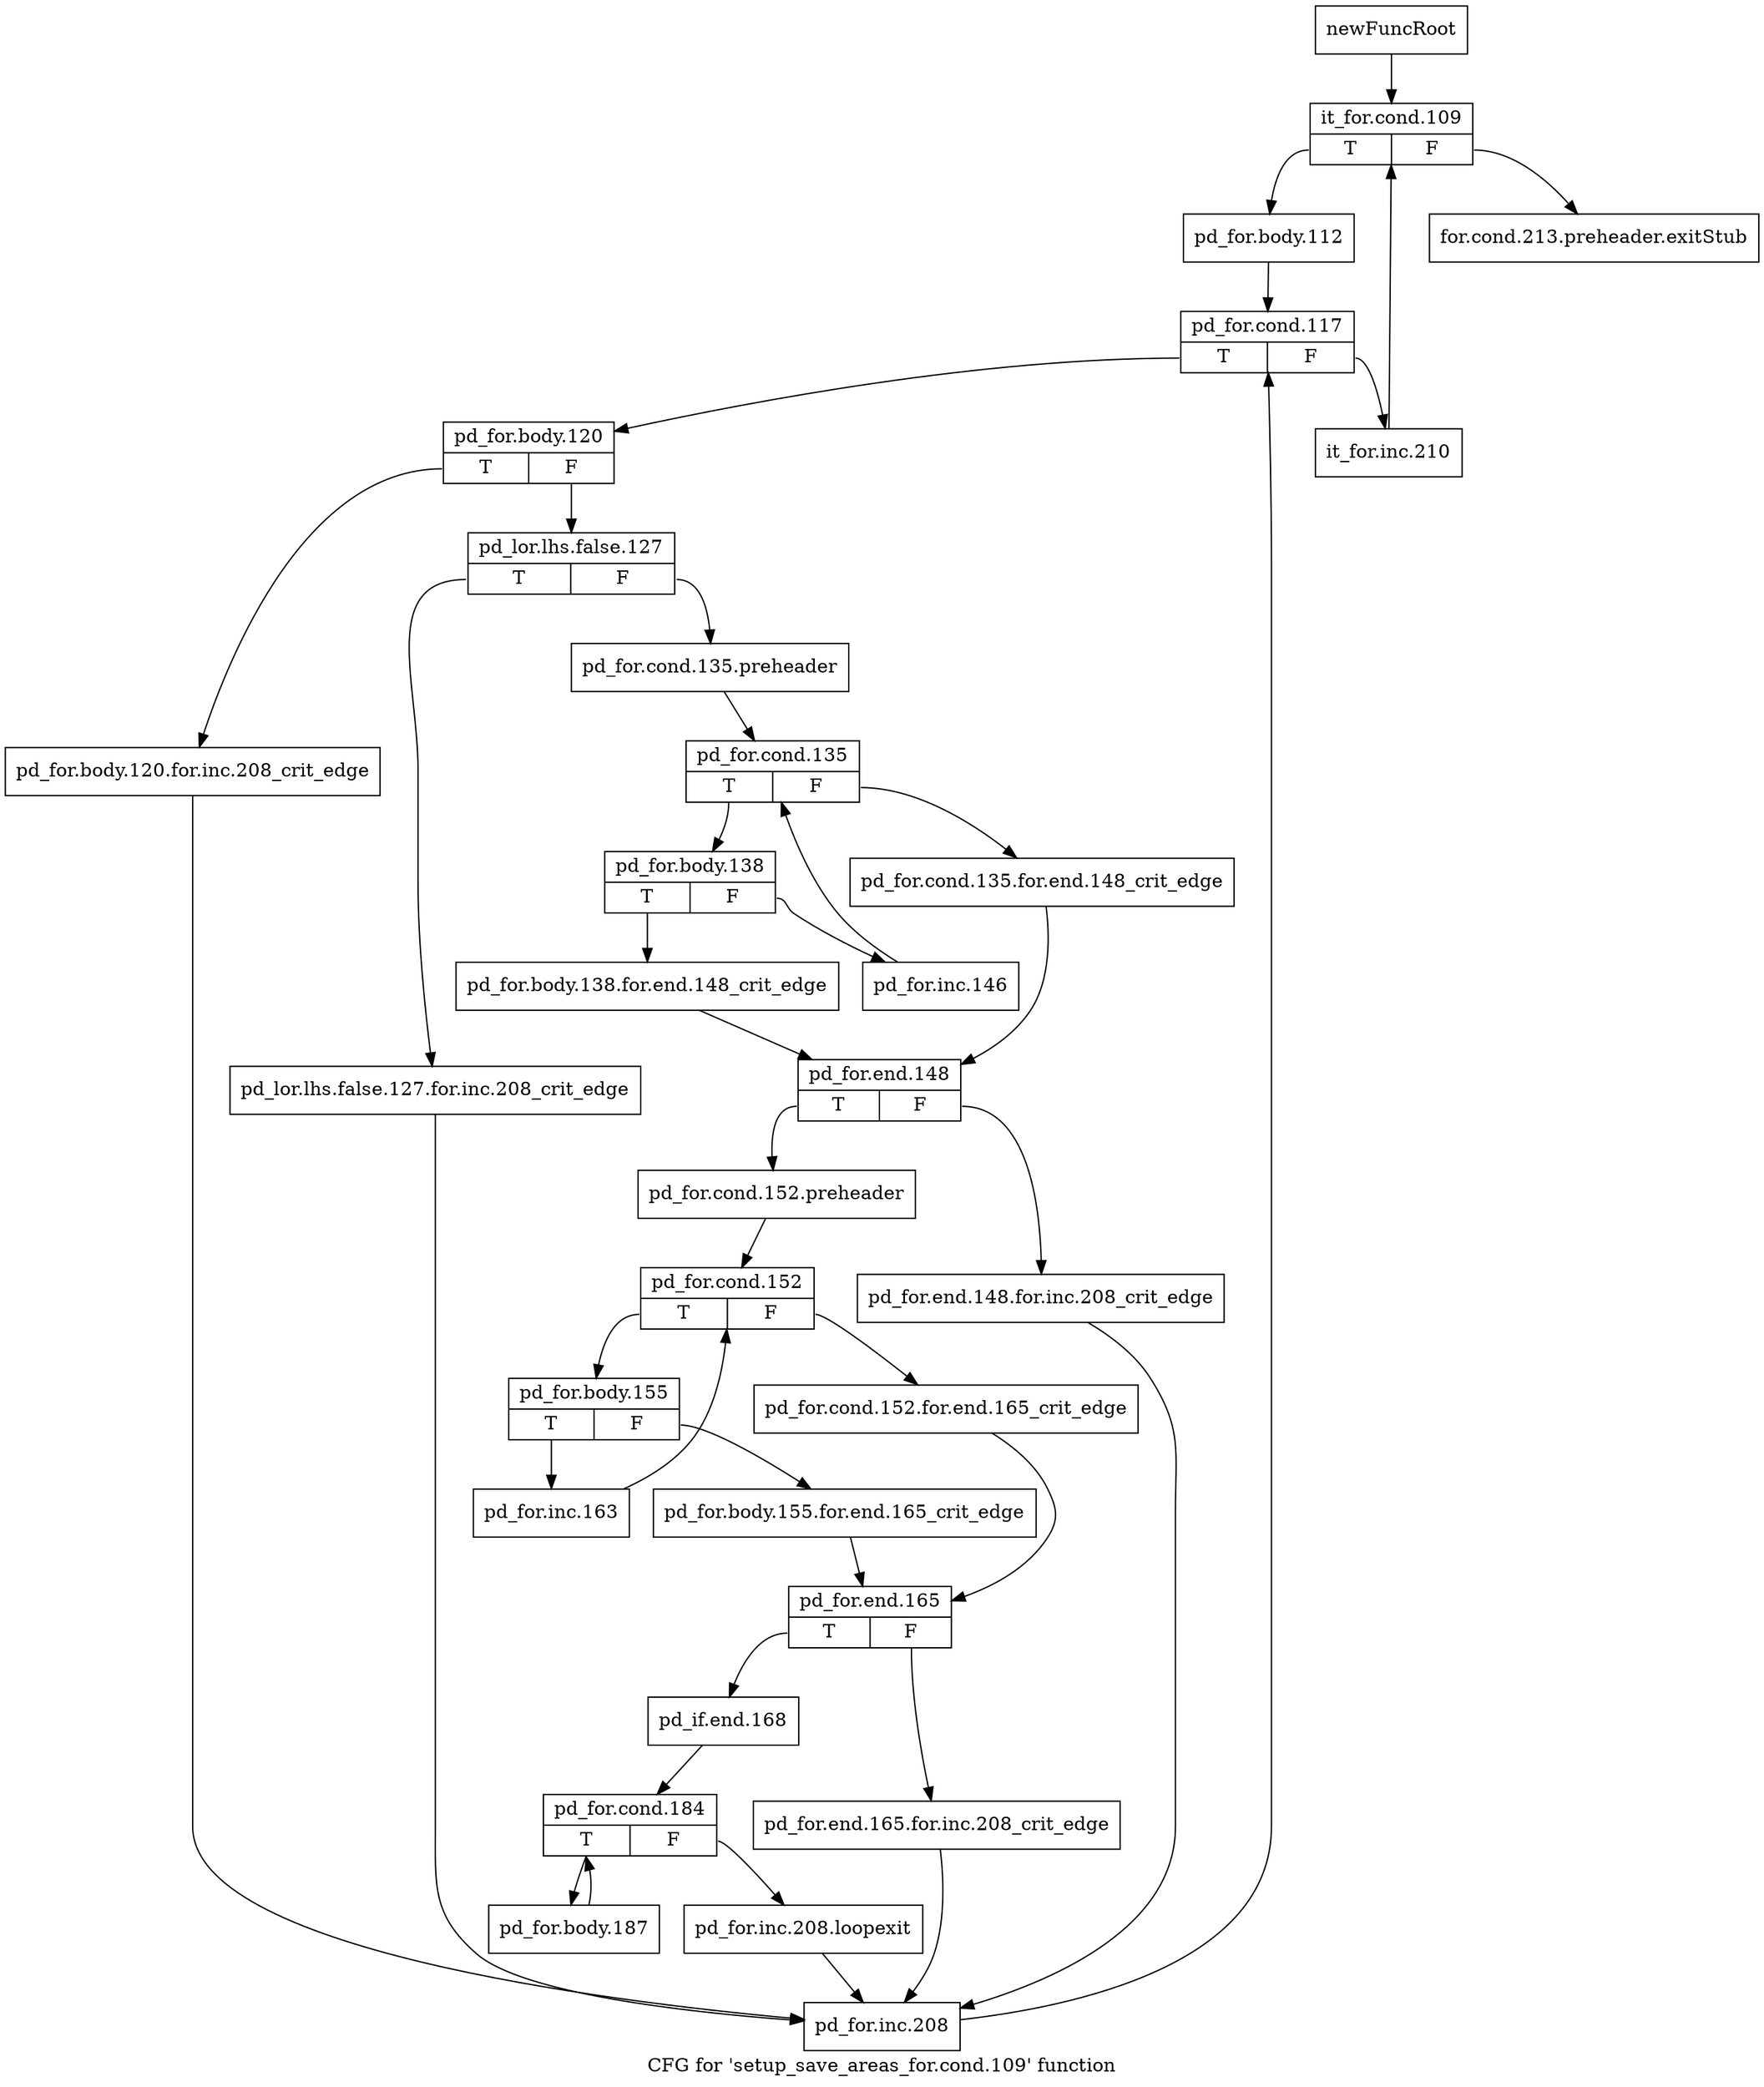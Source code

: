 digraph "CFG for 'setup_save_areas_for.cond.109' function" {
	label="CFG for 'setup_save_areas_for.cond.109' function";

	Node0x7a0d850 [shape=record,label="{newFuncRoot}"];
	Node0x7a0d850 -> Node0x7a0d8f0;
	Node0x7a0d8a0 [shape=record,label="{for.cond.213.preheader.exitStub}"];
	Node0x7a0d8f0 [shape=record,label="{it_for.cond.109|{<s0>T|<s1>F}}"];
	Node0x7a0d8f0:s0 -> Node0x7a0d940;
	Node0x7a0d8f0:s1 -> Node0x7a0d8a0;
	Node0x7a0d940 [shape=record,label="{pd_for.body.112}"];
	Node0x7a0d940 -> Node0x7a0d990;
	Node0x7a0d990 [shape=record,label="{pd_for.cond.117|{<s0>T|<s1>F}}"];
	Node0x7a0d990:s0 -> Node0x7a0da30;
	Node0x7a0d990:s1 -> Node0x7a0d9e0;
	Node0x7a0d9e0 [shape=record,label="{it_for.inc.210}"];
	Node0x7a0d9e0 -> Node0x7a0d8f0;
	Node0x7a0da30 [shape=record,label="{pd_for.body.120|{<s0>T|<s1>F}}"];
	Node0x7a0da30:s0 -> Node0x7a0e160;
	Node0x7a0da30:s1 -> Node0x7a0da80;
	Node0x7a0da80 [shape=record,label="{pd_lor.lhs.false.127|{<s0>T|<s1>F}}"];
	Node0x7a0da80:s0 -> Node0x7a0e110;
	Node0x7a0da80:s1 -> Node0x7a0dad0;
	Node0x7a0dad0 [shape=record,label="{pd_for.cond.135.preheader}"];
	Node0x7a0dad0 -> Node0x7a0db20;
	Node0x7a0db20 [shape=record,label="{pd_for.cond.135|{<s0>T|<s1>F}}"];
	Node0x7a0db20:s0 -> Node0x7a0dbc0;
	Node0x7a0db20:s1 -> Node0x7a0db70;
	Node0x7a0db70 [shape=record,label="{pd_for.cond.135.for.end.148_crit_edge}"];
	Node0x7a0db70 -> Node0x7a0dcb0;
	Node0x7a0dbc0 [shape=record,label="{pd_for.body.138|{<s0>T|<s1>F}}"];
	Node0x7a0dbc0:s0 -> Node0x7a0dc60;
	Node0x7a0dbc0:s1 -> Node0x7a0dc10;
	Node0x7a0dc10 [shape=record,label="{pd_for.inc.146}"];
	Node0x7a0dc10 -> Node0x7a0db20;
	Node0x7a0dc60 [shape=record,label="{pd_for.body.138.for.end.148_crit_edge}"];
	Node0x7a0dc60 -> Node0x7a0dcb0;
	Node0x7a0dcb0 [shape=record,label="{pd_for.end.148|{<s0>T|<s1>F}}"];
	Node0x7a0dcb0:s0 -> Node0x7a0dd50;
	Node0x7a0dcb0:s1 -> Node0x7a0dd00;
	Node0x7a0dd00 [shape=record,label="{pd_for.end.148.for.inc.208_crit_edge}"];
	Node0x7a0dd00 -> Node0x7a0e1b0;
	Node0x7a0dd50 [shape=record,label="{pd_for.cond.152.preheader}"];
	Node0x7a0dd50 -> Node0x7a0dda0;
	Node0x7a0dda0 [shape=record,label="{pd_for.cond.152|{<s0>T|<s1>F}}"];
	Node0x7a0dda0:s0 -> Node0x7a0de40;
	Node0x7a0dda0:s1 -> Node0x7a0ddf0;
	Node0x7a0ddf0 [shape=record,label="{pd_for.cond.152.for.end.165_crit_edge}"];
	Node0x7a0ddf0 -> Node0x7a0dee0;
	Node0x7a0de40 [shape=record,label="{pd_for.body.155|{<s0>T|<s1>F}}"];
	Node0x7a0de40:s0 -> Node0x7a0e0c0;
	Node0x7a0de40:s1 -> Node0x7a0de90;
	Node0x7a0de90 [shape=record,label="{pd_for.body.155.for.end.165_crit_edge}"];
	Node0x7a0de90 -> Node0x7a0dee0;
	Node0x7a0dee0 [shape=record,label="{pd_for.end.165|{<s0>T|<s1>F}}"];
	Node0x7a0dee0:s0 -> Node0x7a0df80;
	Node0x7a0dee0:s1 -> Node0x7a0df30;
	Node0x7a0df30 [shape=record,label="{pd_for.end.165.for.inc.208_crit_edge}"];
	Node0x7a0df30 -> Node0x7a0e1b0;
	Node0x7a0df80 [shape=record,label="{pd_if.end.168}"];
	Node0x7a0df80 -> Node0x7a0dfd0;
	Node0x7a0dfd0 [shape=record,label="{pd_for.cond.184|{<s0>T|<s1>F}}"];
	Node0x7a0dfd0:s0 -> Node0x7a0e070;
	Node0x7a0dfd0:s1 -> Node0x7a0e020;
	Node0x7a0e020 [shape=record,label="{pd_for.inc.208.loopexit}"];
	Node0x7a0e020 -> Node0x7a0e1b0;
	Node0x7a0e070 [shape=record,label="{pd_for.body.187}"];
	Node0x7a0e070 -> Node0x7a0dfd0;
	Node0x7a0e0c0 [shape=record,label="{pd_for.inc.163}"];
	Node0x7a0e0c0 -> Node0x7a0dda0;
	Node0x7a0e110 [shape=record,label="{pd_lor.lhs.false.127.for.inc.208_crit_edge}"];
	Node0x7a0e110 -> Node0x7a0e1b0;
	Node0x7a0e160 [shape=record,label="{pd_for.body.120.for.inc.208_crit_edge}"];
	Node0x7a0e160 -> Node0x7a0e1b0;
	Node0x7a0e1b0 [shape=record,label="{pd_for.inc.208}"];
	Node0x7a0e1b0 -> Node0x7a0d990;
}
